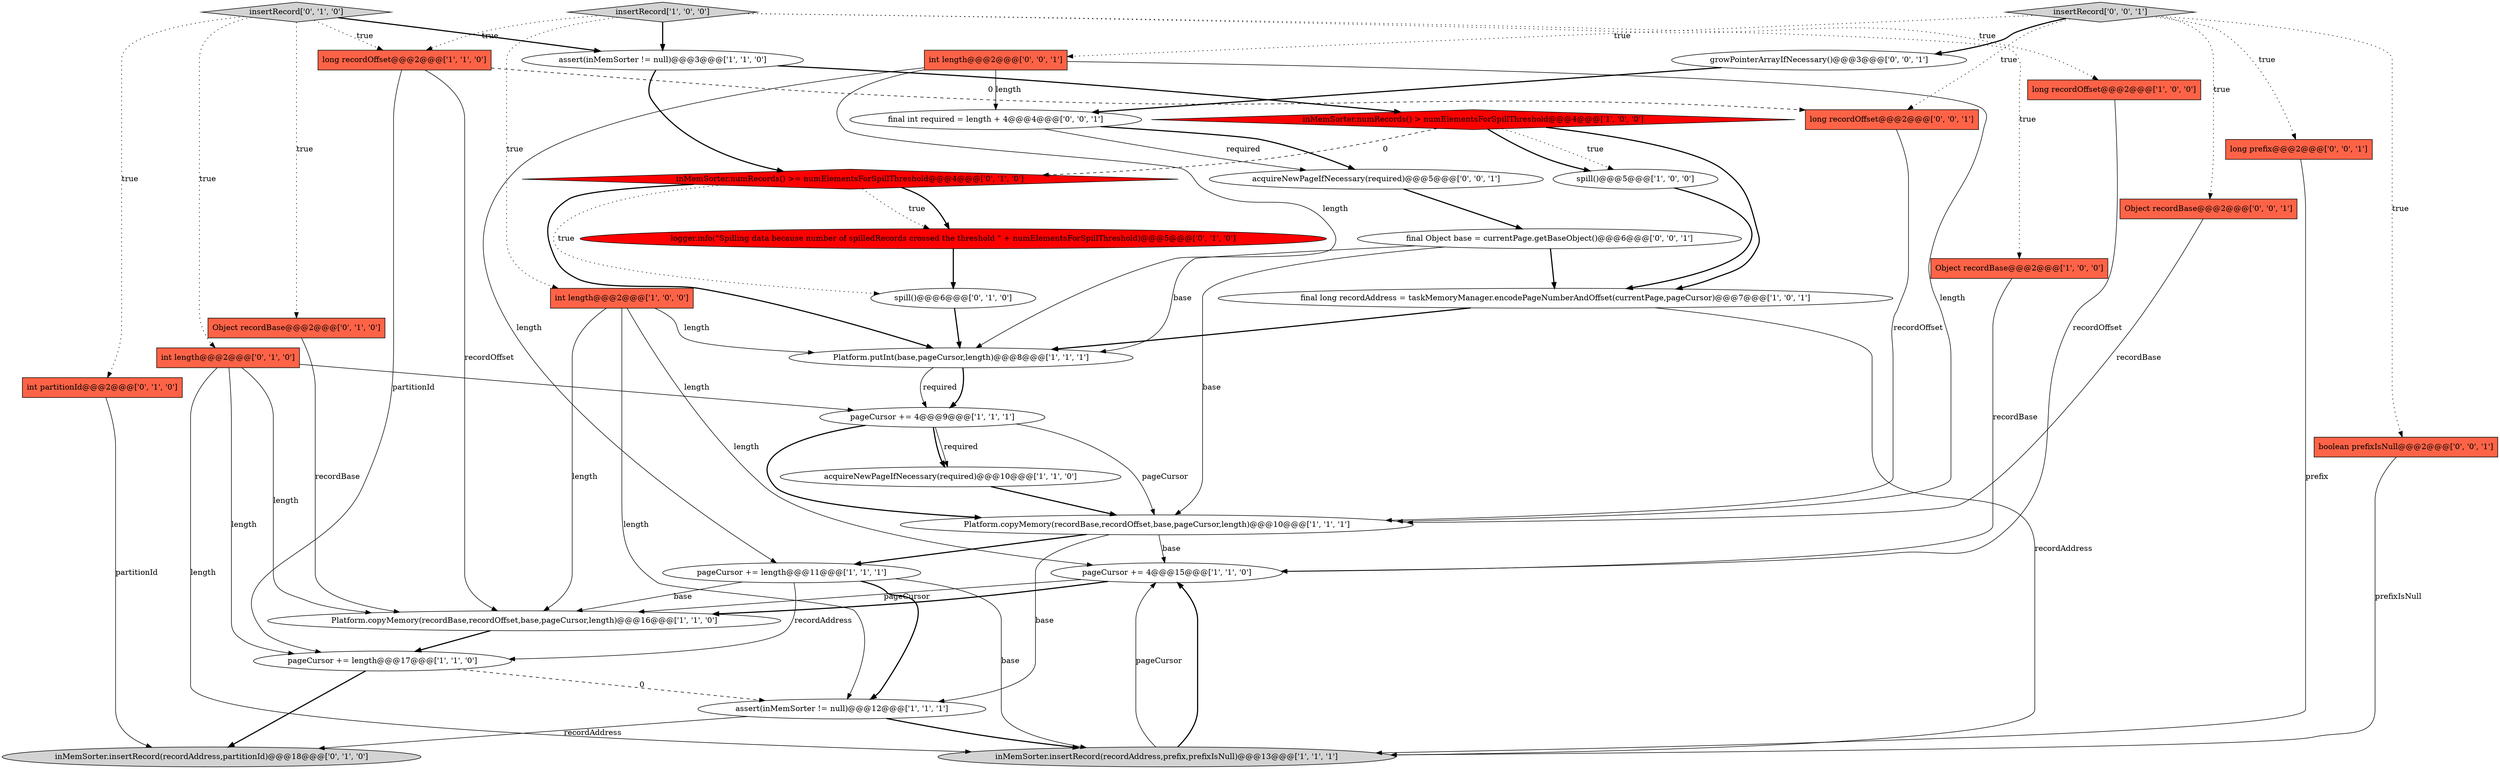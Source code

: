 digraph {
3 [style = filled, label = "long recordOffset@@@2@@@['1', '0', '0']", fillcolor = tomato, shape = box image = "AAA0AAABBB1BBB"];
14 [style = filled, label = "pageCursor += 4@@@15@@@['1', '1', '0']", fillcolor = white, shape = ellipse image = "AAA0AAABBB1BBB"];
24 [style = filled, label = "logger.info(\"Spilling data because number of spilledRecords crossed the threshold \" + numElementsForSpillThreshold)@@@5@@@['0', '1', '0']", fillcolor = red, shape = ellipse image = "AAA1AAABBB2BBB"];
1 [style = filled, label = "int length@@@2@@@['1', '0', '0']", fillcolor = tomato, shape = box image = "AAA0AAABBB1BBB"];
31 [style = filled, label = "acquireNewPageIfNecessary(required)@@@5@@@['0', '0', '1']", fillcolor = white, shape = ellipse image = "AAA0AAABBB3BBB"];
19 [style = filled, label = "inMemSorter.insertRecord(recordAddress,partitionId)@@@18@@@['0', '1', '0']", fillcolor = lightgray, shape = ellipse image = "AAA0AAABBB2BBB"];
5 [style = filled, label = "assert(inMemSorter != null)@@@12@@@['1', '1', '1']", fillcolor = white, shape = ellipse image = "AAA0AAABBB1BBB"];
22 [style = filled, label = "inMemSorter.numRecords() >= numElementsForSpillThreshold@@@4@@@['0', '1', '0']", fillcolor = red, shape = diamond image = "AAA1AAABBB2BBB"];
26 [style = filled, label = "spill()@@@6@@@['0', '1', '0']", fillcolor = white, shape = ellipse image = "AAA0AAABBB2BBB"];
29 [style = filled, label = "Object recordBase@@@2@@@['0', '0', '1']", fillcolor = tomato, shape = box image = "AAA0AAABBB3BBB"];
28 [style = filled, label = "final Object base = currentPage.getBaseObject()@@@6@@@['0', '0', '1']", fillcolor = white, shape = ellipse image = "AAA0AAABBB3BBB"];
30 [style = filled, label = "long prefix@@@2@@@['0', '0', '1']", fillcolor = tomato, shape = box image = "AAA0AAABBB3BBB"];
4 [style = filled, label = "spill()@@@5@@@['1', '0', '0']", fillcolor = white, shape = ellipse image = "AAA0AAABBB1BBB"];
17 [style = filled, label = "Platform.copyMemory(recordBase,recordOffset,base,pageCursor,length)@@@10@@@['1', '1', '1']", fillcolor = white, shape = ellipse image = "AAA0AAABBB1BBB"];
10 [style = filled, label = "inMemSorter.numRecords() > numElementsForSpillThreshold@@@4@@@['1', '0', '0']", fillcolor = red, shape = diamond image = "AAA1AAABBB1BBB"];
11 [style = filled, label = "inMemSorter.insertRecord(recordAddress,prefix,prefixIsNull)@@@13@@@['1', '1', '1']", fillcolor = lightgray, shape = ellipse image = "AAA0AAABBB1BBB"];
36 [style = filled, label = "growPointerArrayIfNecessary()@@@3@@@['0', '0', '1']", fillcolor = white, shape = ellipse image = "AAA0AAABBB3BBB"];
0 [style = filled, label = "pageCursor += 4@@@9@@@['1', '1', '1']", fillcolor = white, shape = ellipse image = "AAA0AAABBB1BBB"];
32 [style = filled, label = "final int required = length + 4@@@4@@@['0', '0', '1']", fillcolor = white, shape = ellipse image = "AAA0AAABBB3BBB"];
6 [style = filled, label = "pageCursor += length@@@11@@@['1', '1', '1']", fillcolor = white, shape = ellipse image = "AAA0AAABBB1BBB"];
27 [style = filled, label = "boolean prefixIsNull@@@2@@@['0', '0', '1']", fillcolor = tomato, shape = box image = "AAA0AAABBB3BBB"];
33 [style = filled, label = "insertRecord['0', '0', '1']", fillcolor = lightgray, shape = diamond image = "AAA0AAABBB3BBB"];
16 [style = filled, label = "assert(inMemSorter != null)@@@3@@@['1', '1', '0']", fillcolor = white, shape = ellipse image = "AAA0AAABBB1BBB"];
9 [style = filled, label = "Object recordBase@@@2@@@['1', '0', '0']", fillcolor = tomato, shape = box image = "AAA0AAABBB1BBB"];
34 [style = filled, label = "int length@@@2@@@['0', '0', '1']", fillcolor = tomato, shape = box image = "AAA0AAABBB3BBB"];
15 [style = filled, label = "pageCursor += length@@@17@@@['1', '1', '0']", fillcolor = white, shape = ellipse image = "AAA0AAABBB1BBB"];
13 [style = filled, label = "final long recordAddress = taskMemoryManager.encodePageNumberAndOffset(currentPage,pageCursor)@@@7@@@['1', '0', '1']", fillcolor = white, shape = ellipse image = "AAA0AAABBB1BBB"];
8 [style = filled, label = "insertRecord['1', '0', '0']", fillcolor = lightgray, shape = diamond image = "AAA0AAABBB1BBB"];
25 [style = filled, label = "Object recordBase@@@2@@@['0', '1', '0']", fillcolor = tomato, shape = box image = "AAA0AAABBB2BBB"];
18 [style = filled, label = "long recordOffset@@@2@@@['1', '1', '0']", fillcolor = tomato, shape = box image = "AAA0AAABBB1BBB"];
7 [style = filled, label = "Platform.copyMemory(recordBase,recordOffset,base,pageCursor,length)@@@16@@@['1', '1', '0']", fillcolor = white, shape = ellipse image = "AAA0AAABBB1BBB"];
35 [style = filled, label = "long recordOffset@@@2@@@['0', '0', '1']", fillcolor = tomato, shape = box image = "AAA0AAABBB3BBB"];
21 [style = filled, label = "int partitionId@@@2@@@['0', '1', '0']", fillcolor = tomato, shape = box image = "AAA0AAABBB2BBB"];
2 [style = filled, label = "Platform.putInt(base,pageCursor,length)@@@8@@@['1', '1', '1']", fillcolor = white, shape = ellipse image = "AAA0AAABBB1BBB"];
23 [style = filled, label = "insertRecord['0', '1', '0']", fillcolor = lightgray, shape = diamond image = "AAA0AAABBB2BBB"];
12 [style = filled, label = "acquireNewPageIfNecessary(required)@@@10@@@['1', '1', '0']", fillcolor = white, shape = ellipse image = "AAA0AAABBB1BBB"];
20 [style = filled, label = "int length@@@2@@@['0', '1', '0']", fillcolor = tomato, shape = box image = "AAA0AAABBB2BBB"];
17->5 [style = solid, label="base"];
34->32 [style = solid, label="length"];
29->17 [style = solid, label="recordBase"];
8->16 [style = bold, label=""];
6->7 [style = solid, label="base"];
23->16 [style = bold, label=""];
22->2 [style = bold, label=""];
21->19 [style = solid, label="partitionId"];
6->15 [style = solid, label="recordAddress"];
5->19 [style = solid, label="recordAddress"];
1->2 [style = solid, label="length"];
16->10 [style = bold, label=""];
17->6 [style = bold, label=""];
13->11 [style = solid, label="recordAddress"];
18->15 [style = solid, label="partitionId"];
11->14 [style = bold, label=""];
0->17 [style = bold, label=""];
0->12 [style = bold, label=""];
1->7 [style = solid, label="length"];
14->7 [style = solid, label="pageCursor"];
32->31 [style = solid, label="required"];
4->13 [style = bold, label=""];
12->17 [style = bold, label=""];
34->2 [style = solid, label="length"];
23->21 [style = dotted, label="true"];
34->17 [style = solid, label="length"];
33->34 [style = dotted, label="true"];
20->0 [style = solid, label="length"];
0->12 [style = solid, label="required"];
27->11 [style = solid, label="prefixIsNull"];
36->32 [style = bold, label=""];
28->13 [style = bold, label=""];
6->11 [style = solid, label="base"];
20->15 [style = solid, label="length"];
22->24 [style = dotted, label="true"];
10->22 [style = dashed, label="0"];
18->7 [style = solid, label="recordOffset"];
28->17 [style = solid, label="base"];
16->22 [style = bold, label=""];
15->19 [style = bold, label=""];
33->30 [style = dotted, label="true"];
34->6 [style = solid, label="length"];
8->3 [style = dotted, label="true"];
18->35 [style = dashed, label="0"];
3->14 [style = solid, label="recordOffset"];
15->5 [style = dashed, label="0"];
35->17 [style = solid, label="recordOffset"];
14->7 [style = bold, label=""];
8->1 [style = dotted, label="true"];
24->26 [style = bold, label=""];
1->5 [style = solid, label="length"];
6->5 [style = bold, label=""];
26->2 [style = bold, label=""];
2->0 [style = bold, label=""];
23->20 [style = dotted, label="true"];
33->35 [style = dotted, label="true"];
17->14 [style = solid, label="base"];
23->18 [style = dotted, label="true"];
10->13 [style = bold, label=""];
22->26 [style = dotted, label="true"];
1->14 [style = solid, label="length"];
0->17 [style = solid, label="pageCursor"];
33->36 [style = bold, label=""];
10->4 [style = bold, label=""];
33->29 [style = dotted, label="true"];
2->0 [style = solid, label="required"];
11->14 [style = solid, label="pageCursor"];
20->11 [style = solid, label="length"];
7->15 [style = bold, label=""];
8->18 [style = dotted, label="true"];
28->2 [style = solid, label="base"];
5->11 [style = bold, label=""];
9->14 [style = solid, label="recordBase"];
25->7 [style = solid, label="recordBase"];
20->7 [style = solid, label="length"];
30->11 [style = solid, label="prefix"];
22->24 [style = bold, label=""];
31->28 [style = bold, label=""];
10->4 [style = dotted, label="true"];
8->9 [style = dotted, label="true"];
33->27 [style = dotted, label="true"];
23->25 [style = dotted, label="true"];
32->31 [style = bold, label=""];
13->2 [style = bold, label=""];
}
